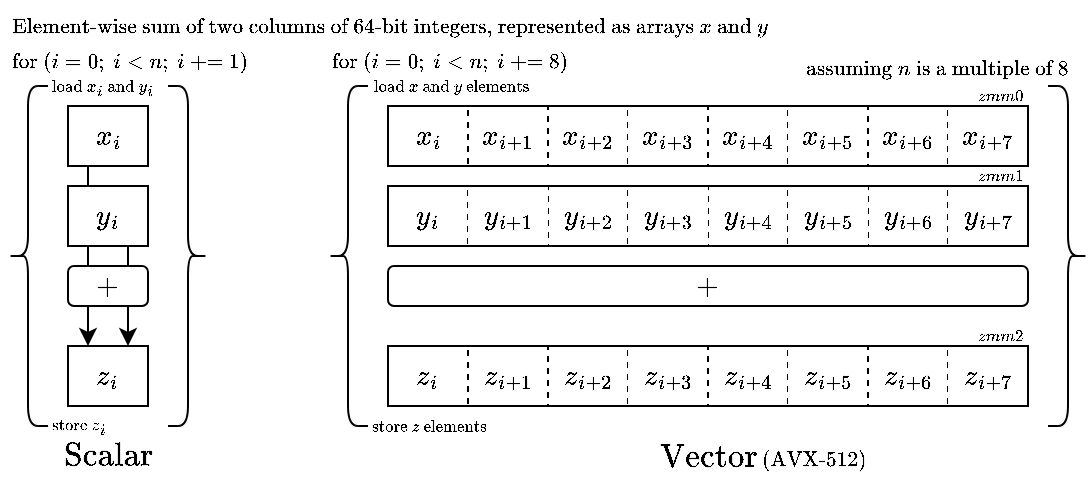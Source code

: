 <mxfile version="20.3.0" type="device"><diagram id="Q4mqM5oSUUojYHzvHMIs" name="Page-1"><mxGraphModel dx="620" dy="1541" grid="1" gridSize="10" guides="1" tooltips="1" connect="1" arrows="1" fold="1" page="1" pageScale="1" pageWidth="827" pageHeight="1169" math="1" shadow="0"><root><mxCell id="0"/><mxCell id="1" parent="0"/><mxCell id="wf29lP4BsmRZGZ-hArG0-10" value="$$x_{i + 1}$$" style="rounded=0;whiteSpace=wrap;html=1;dashed=1;strokeColor=none;" vertex="1" parent="1"><mxGeometry x="240" y="50" width="40" height="30" as="geometry"/></mxCell><mxCell id="wf29lP4BsmRZGZ-hArG0-31" value="$$x_i$$" style="rounded=0;whiteSpace=wrap;html=1;dashed=1;" vertex="1" parent="1"><mxGeometry x="200" y="50" width="40" height="30" as="geometry"/></mxCell><mxCell id="wf29lP4BsmRZGZ-hArG0-35" value="$$x_{i + 2}$$" style="rounded=0;whiteSpace=wrap;html=1;dashed=1;" vertex="1" parent="1"><mxGeometry x="280" y="50" width="40" height="30" as="geometry"/></mxCell><mxCell id="wf29lP4BsmRZGZ-hArG0-38" value="$$x_{i + 3}$$" style="rounded=0;whiteSpace=wrap;html=1;dashed=1;strokeColor=none;" vertex="1" parent="1"><mxGeometry x="320" y="50" width="40" height="30" as="geometry"/></mxCell><mxCell id="wf29lP4BsmRZGZ-hArG0-41" value="$$x_{i + 4}$$" style="rounded=0;whiteSpace=wrap;html=1;dashed=1;" vertex="1" parent="1"><mxGeometry x="360" y="50" width="40" height="30" as="geometry"/></mxCell><mxCell id="wf29lP4BsmRZGZ-hArG0-44" value="$$x_{i + 5}$$" style="rounded=0;whiteSpace=wrap;html=1;dashed=1;strokeColor=none;" vertex="1" parent="1"><mxGeometry x="400" y="50" width="40" height="30" as="geometry"/></mxCell><mxCell id="wf29lP4BsmRZGZ-hArG0-47" value="$$x_{i + 6}$$" style="rounded=0;whiteSpace=wrap;html=1;dashed=1;" vertex="1" parent="1"><mxGeometry x="440" y="50" width="40" height="30" as="geometry"/></mxCell><mxCell id="wf29lP4BsmRZGZ-hArG0-50" value="$$x_{i + 7}$$" style="rounded=0;whiteSpace=wrap;html=1;dashed=1;strokeColor=none;" vertex="1" parent="1"><mxGeometry x="480" y="50" width="40" height="30" as="geometry"/></mxCell><mxCell id="wf29lP4BsmRZGZ-hArG0-67" style="edgeStyle=orthogonalEdgeStyle;rounded=0;orthogonalLoop=1;jettySize=auto;html=1;exitX=0.25;exitY=1;exitDx=0;exitDy=0;entryX=0.25;entryY=0;entryDx=0;entryDy=0;" edge="1" parent="1" source="wf29lP4BsmRZGZ-hArG0-1" target="wf29lP4BsmRZGZ-hArG0-3"><mxGeometry relative="1" as="geometry"/></mxCell><mxCell id="wf29lP4BsmRZGZ-hArG0-1" value="$$x_i$$" style="rounded=0;whiteSpace=wrap;html=1;" vertex="1" parent="1"><mxGeometry x="40" y="50" width="40" height="30" as="geometry"/></mxCell><mxCell id="wf29lP4BsmRZGZ-hArG0-68" style="edgeStyle=orthogonalEdgeStyle;rounded=0;orthogonalLoop=1;jettySize=auto;html=1;exitX=0.75;exitY=1;exitDx=0;exitDy=0;entryX=0.75;entryY=0;entryDx=0;entryDy=0;" edge="1" parent="1" source="wf29lP4BsmRZGZ-hArG0-2" target="wf29lP4BsmRZGZ-hArG0-3"><mxGeometry relative="1" as="geometry"/></mxCell><mxCell id="wf29lP4BsmRZGZ-hArG0-2" value="$$y_i$$" style="rounded=0;whiteSpace=wrap;html=1;" vertex="1" parent="1"><mxGeometry x="40" y="90" width="40" height="30" as="geometry"/></mxCell><mxCell id="wf29lP4BsmRZGZ-hArG0-3" value="$$z_i$$" style="rounded=0;whiteSpace=wrap;html=1;" vertex="1" parent="1"><mxGeometry x="40" y="170" width="40" height="30" as="geometry"/></mxCell><mxCell id="wf29lP4BsmRZGZ-hArG0-12" value="$$z_{i + 1}$$" style="rounded=0;whiteSpace=wrap;html=1;dashed=1;strokeColor=none;" vertex="1" parent="1"><mxGeometry x="240" y="170" width="40" height="30" as="geometry"/></mxCell><mxCell id="wf29lP4BsmRZGZ-hArG0-32" value="$$y_i$$" style="rounded=0;whiteSpace=wrap;html=1;dashed=1;" vertex="1" parent="1"><mxGeometry x="200" y="90" width="40" height="30" as="geometry"/></mxCell><mxCell id="wf29lP4BsmRZGZ-hArG0-33" value="$$z_i$$" style="rounded=0;whiteSpace=wrap;html=1;dashed=1;" vertex="1" parent="1"><mxGeometry x="200" y="170" width="40" height="30" as="geometry"/></mxCell><mxCell id="wf29lP4BsmRZGZ-hArG0-36" value="$$y_{i + 2}$$" style="rounded=0;whiteSpace=wrap;html=1;dashed=1;" vertex="1" parent="1"><mxGeometry x="280" y="90" width="40" height="30" as="geometry"/></mxCell><mxCell id="wf29lP4BsmRZGZ-hArG0-37" value="$$z_{i + 2}$$" style="rounded=0;whiteSpace=wrap;html=1;dashed=1;" vertex="1" parent="1"><mxGeometry x="280" y="170" width="40" height="30" as="geometry"/></mxCell><mxCell id="wf29lP4BsmRZGZ-hArG0-40" value="$$z_{i + 3}$$" style="rounded=0;whiteSpace=wrap;html=1;dashed=1;strokeColor=none;" vertex="1" parent="1"><mxGeometry x="320" y="170" width="40" height="30" as="geometry"/></mxCell><mxCell id="wf29lP4BsmRZGZ-hArG0-42" value="$$y_{i + 4}$$" style="rounded=0;whiteSpace=wrap;html=1;dashed=1;" vertex="1" parent="1"><mxGeometry x="360" y="90" width="40" height="30" as="geometry"/></mxCell><mxCell id="wf29lP4BsmRZGZ-hArG0-43" value="$$z_{i + 4}$$" style="rounded=0;whiteSpace=wrap;html=1;dashed=1;" vertex="1" parent="1"><mxGeometry x="360" y="170" width="40" height="30" as="geometry"/></mxCell><mxCell id="wf29lP4BsmRZGZ-hArG0-46" value="$$z_{i + 5}$$" style="rounded=0;whiteSpace=wrap;html=1;dashed=1;strokeColor=none;" vertex="1" parent="1"><mxGeometry x="400" y="170" width="40" height="30" as="geometry"/></mxCell><mxCell id="wf29lP4BsmRZGZ-hArG0-48" value="$$y_{i + 6}$$" style="rounded=0;whiteSpace=wrap;html=1;dashed=1;" vertex="1" parent="1"><mxGeometry x="440" y="90" width="40" height="30" as="geometry"/></mxCell><mxCell id="wf29lP4BsmRZGZ-hArG0-49" value="$$z_{i + 6}$$" style="rounded=0;whiteSpace=wrap;html=1;dashed=1;" vertex="1" parent="1"><mxGeometry x="440" y="170" width="40" height="30" as="geometry"/></mxCell><mxCell id="wf29lP4BsmRZGZ-hArG0-51" value="$$y_{i + 7}$$" style="rounded=0;whiteSpace=wrap;html=1;dashed=1;strokeColor=none;" vertex="1" parent="1"><mxGeometry x="480" y="90" width="40" height="30" as="geometry"/></mxCell><mxCell id="wf29lP4BsmRZGZ-hArG0-52" value="$$z_{i + 7}$$" style="rounded=0;whiteSpace=wrap;html=1;dashed=1;strokeColor=none;" vertex="1" parent="1"><mxGeometry x="480" y="170" width="40" height="30" as="geometry"/></mxCell><mxCell id="wf29lP4BsmRZGZ-hArG0-62" value="$$y_{i + 1}$$" style="rounded=0;whiteSpace=wrap;html=1;dashed=1;strokeColor=none;" vertex="1" parent="1"><mxGeometry x="240" y="90" width="40" height="30" as="geometry"/></mxCell><mxCell id="wf29lP4BsmRZGZ-hArG0-63" value="$$y_{i + 3}$$" style="rounded=0;whiteSpace=wrap;html=1;dashed=1;strokeColor=none;" vertex="1" parent="1"><mxGeometry x="320" y="90" width="40" height="30" as="geometry"/></mxCell><mxCell id="wf29lP4BsmRZGZ-hArG0-64" value="$$y_{i + 5}$$" style="rounded=0;whiteSpace=wrap;html=1;dashed=1;strokeColor=none;" vertex="1" parent="1"><mxGeometry x="400" y="90" width="40" height="30" as="geometry"/></mxCell><mxCell id="wf29lP4BsmRZGZ-hArG0-61" value="" style="rounded=0;whiteSpace=wrap;html=1;fillColor=none;" vertex="1" parent="1"><mxGeometry x="200" y="50" width="320" height="30" as="geometry"/></mxCell><mxCell id="wf29lP4BsmRZGZ-hArG0-65" value="" style="rounded=0;whiteSpace=wrap;html=1;fillColor=none;" vertex="1" parent="1"><mxGeometry x="200" y="90" width="320" height="30" as="geometry"/></mxCell><mxCell id="wf29lP4BsmRZGZ-hArG0-66" value="" style="rounded=0;whiteSpace=wrap;html=1;fillColor=none;" vertex="1" parent="1"><mxGeometry x="200" y="170" width="320" height="30" as="geometry"/></mxCell><mxCell id="wf29lP4BsmRZGZ-hArG0-79" value="$$+$$" style="rounded=1;whiteSpace=wrap;html=1;strokeColor=default;strokeWidth=1;fillColor=default;" vertex="1" parent="1"><mxGeometry x="40" y="130" width="40" height="20" as="geometry"/></mxCell><mxCell id="wf29lP4BsmRZGZ-hArG0-80" value="$$+$$" style="rounded=1;whiteSpace=wrap;html=1;strokeColor=default;strokeWidth=1;fillColor=default;" vertex="1" parent="1"><mxGeometry x="200" y="130" width="320" height="20" as="geometry"/></mxCell><mxCell id="wf29lP4BsmRZGZ-hArG0-82" value="$$\text{for }(i = 0; \ i &amp;lt; n; \ i \ \text{+=} \ 8)$$" style="text;html=1;strokeColor=none;fillColor=none;align=left;verticalAlign=middle;whiteSpace=wrap;rounded=0;strokeWidth=1;fontSize=9;" vertex="1" parent="1"><mxGeometry x="170" y="21.5" width="160" height="12.5" as="geometry"/></mxCell><mxCell id="wf29lP4BsmRZGZ-hArG0-83" value="$$\text{for }(i = 0; \ i &amp;lt; n; \ i \ \text{+=} \ 1)$$" style="text;html=1;strokeColor=none;fillColor=none;align=left;verticalAlign=middle;whiteSpace=wrap;rounded=0;strokeWidth=1;fontSize=9;" vertex="1" parent="1"><mxGeometry x="10" y="21.5" width="160" height="12.5" as="geometry"/></mxCell><mxCell id="wf29lP4BsmRZGZ-hArG0-84" value="" style="shape=curlyBracket;whiteSpace=wrap;html=1;rounded=1;strokeColor=default;strokeWidth=1;fillColor=default;" vertex="1" parent="1"><mxGeometry x="10" y="40" width="20" height="170" as="geometry"/></mxCell><mxCell id="wf29lP4BsmRZGZ-hArG0-85" value="" style="shape=curlyBracket;whiteSpace=wrap;html=1;rounded=1;flipH=1;strokeColor=default;strokeWidth=1;fillColor=default;" vertex="1" parent="1"><mxGeometry x="90" y="40" width="20" height="170" as="geometry"/></mxCell><mxCell id="wf29lP4BsmRZGZ-hArG0-86" value="" style="shape=curlyBracket;whiteSpace=wrap;html=1;rounded=1;strokeColor=default;strokeWidth=1;fillColor=default;" vertex="1" parent="1"><mxGeometry x="170" y="40" width="20" height="170" as="geometry"/></mxCell><mxCell id="wf29lP4BsmRZGZ-hArG0-87" value="" style="shape=curlyBracket;whiteSpace=wrap;html=1;rounded=1;flipH=1;strokeColor=default;strokeWidth=1;fillColor=default;" vertex="1" parent="1"><mxGeometry x="530" y="40" width="20" height="170" as="geometry"/></mxCell><mxCell id="wf29lP4BsmRZGZ-hArG0-93" value="$$\text{assuming }n \text{ is a multiple of }8$$" style="text;html=1;strokeColor=none;fillColor=none;align=center;verticalAlign=middle;whiteSpace=wrap;rounded=0;strokeWidth=1;fontSize=9;" vertex="1" parent="1"><mxGeometry x="450" y="22.25" width="50" height="17" as="geometry"/></mxCell><mxCell id="wf29lP4BsmRZGZ-hArG0-95" value="$$\text{Scalar}$$" style="text;html=1;strokeColor=none;fillColor=none;align=center;verticalAlign=middle;whiteSpace=wrap;rounded=0;strokeWidth=1;fontSize=14;" vertex="1" parent="1"><mxGeometry x="30" y="210" width="60" height="30" as="geometry"/></mxCell><mxCell id="wf29lP4BsmRZGZ-hArG0-96" value="$$\text{Vector}$$" style="text;html=1;strokeColor=none;fillColor=none;align=center;verticalAlign=middle;whiteSpace=wrap;rounded=0;strokeWidth=1;fontSize=14;" vertex="1" parent="1"><mxGeometry x="330" y="210" width="60" height="30" as="geometry"/></mxCell><mxCell id="wf29lP4BsmRZGZ-hArG0-97" value="$$\text{Element-wise sum of two columns of 64-bit integers, represented as arrays }x \text{ and } y$$" style="text;html=1;strokeColor=none;fillColor=none;align=left;verticalAlign=middle;whiteSpace=wrap;rounded=0;strokeWidth=1;fontSize=9;" vertex="1" parent="1"><mxGeometry x="10" y="-2.25" width="320" height="24.5" as="geometry"/></mxCell><mxCell id="wf29lP4BsmRZGZ-hArG0-98" value="&lt;span style=&quot;color: rgb(0, 0, 0); font-family: Helvetica; font-size: 9px; font-style: normal; font-variant-ligatures: normal; font-variant-caps: normal; font-weight: 400; letter-spacing: normal; orphans: 2; text-indent: 0px; text-transform: none; widows: 2; word-spacing: 0px; -webkit-text-stroke-width: 0px; background-color: rgb(248, 249, 250); text-decoration-thickness: initial; text-decoration-style: initial; text-decoration-color: initial; float: none; display: inline !important;&quot;&gt;$$\text{(AVX-512)}$$&lt;/span&gt;" style="text;html=1;strokeColor=none;fillColor=none;align=left;verticalAlign=middle;whiteSpace=wrap;rounded=0;strokeWidth=1;fontSize=14;" vertex="1" parent="1"><mxGeometry x="385" y="213" width="150" height="28" as="geometry"/></mxCell><mxCell id="wf29lP4BsmRZGZ-hArG0-99" value="$$\text{load } x \text{ and } y \text{ elements}$$" style="text;html=1;strokeColor=none;fillColor=none;align=left;verticalAlign=middle;whiteSpace=wrap;rounded=0;strokeWidth=1;fontSize=7;" vertex="1" parent="1"><mxGeometry x="191" y="31" width="120" height="17" as="geometry"/></mxCell><mxCell id="wf29lP4BsmRZGZ-hArG0-100" value="$$\text{store } z \text{ elements}$$" style="text;html=1;strokeColor=none;fillColor=none;align=left;verticalAlign=middle;whiteSpace=wrap;rounded=0;strokeWidth=1;fontSize=7;" vertex="1" parent="1"><mxGeometry x="190" y="200" width="60" height="20" as="geometry"/></mxCell><mxCell id="wf29lP4BsmRZGZ-hArG0-101" value="$$\text{load } x_i \text{ and } y_i $$" style="text;html=1;strokeColor=none;fillColor=none;align=left;verticalAlign=middle;whiteSpace=wrap;rounded=0;strokeWidth=1;fontSize=7;" vertex="1" parent="1"><mxGeometry x="30" y="32" width="120" height="17" as="geometry"/></mxCell><mxCell id="wf29lP4BsmRZGZ-hArG0-102" value="$$\text{store } z_i $$" style="text;html=1;strokeColor=none;fillColor=none;align=left;verticalAlign=middle;whiteSpace=wrap;rounded=0;strokeWidth=1;fontSize=7;" vertex="1" parent="1"><mxGeometry x="30" y="201" width="120" height="17" as="geometry"/></mxCell><mxCell id="wf29lP4BsmRZGZ-hArG0-104" value="$$zmm0$$" style="text;html=1;strokeColor=none;fillColor=none;align=right;verticalAlign=middle;whiteSpace=wrap;rounded=0;strokeWidth=1;fontSize=7;" vertex="1" parent="1"><mxGeometry x="490" y="36" width="30" height="17" as="geometry"/></mxCell><mxCell id="wf29lP4BsmRZGZ-hArG0-105" value="$$zmm1$$" style="text;html=1;strokeColor=none;fillColor=none;align=right;verticalAlign=middle;whiteSpace=wrap;rounded=0;strokeWidth=1;fontSize=7;" vertex="1" parent="1"><mxGeometry x="490" y="76" width="30" height="17" as="geometry"/></mxCell><mxCell id="wf29lP4BsmRZGZ-hArG0-106" value="$$zmm2$$" style="text;html=1;strokeColor=none;fillColor=none;align=right;verticalAlign=middle;whiteSpace=wrap;rounded=0;strokeWidth=1;fontSize=7;" vertex="1" parent="1"><mxGeometry x="490" y="156" width="30" height="17" as="geometry"/></mxCell></root></mxGraphModel></diagram></mxfile>